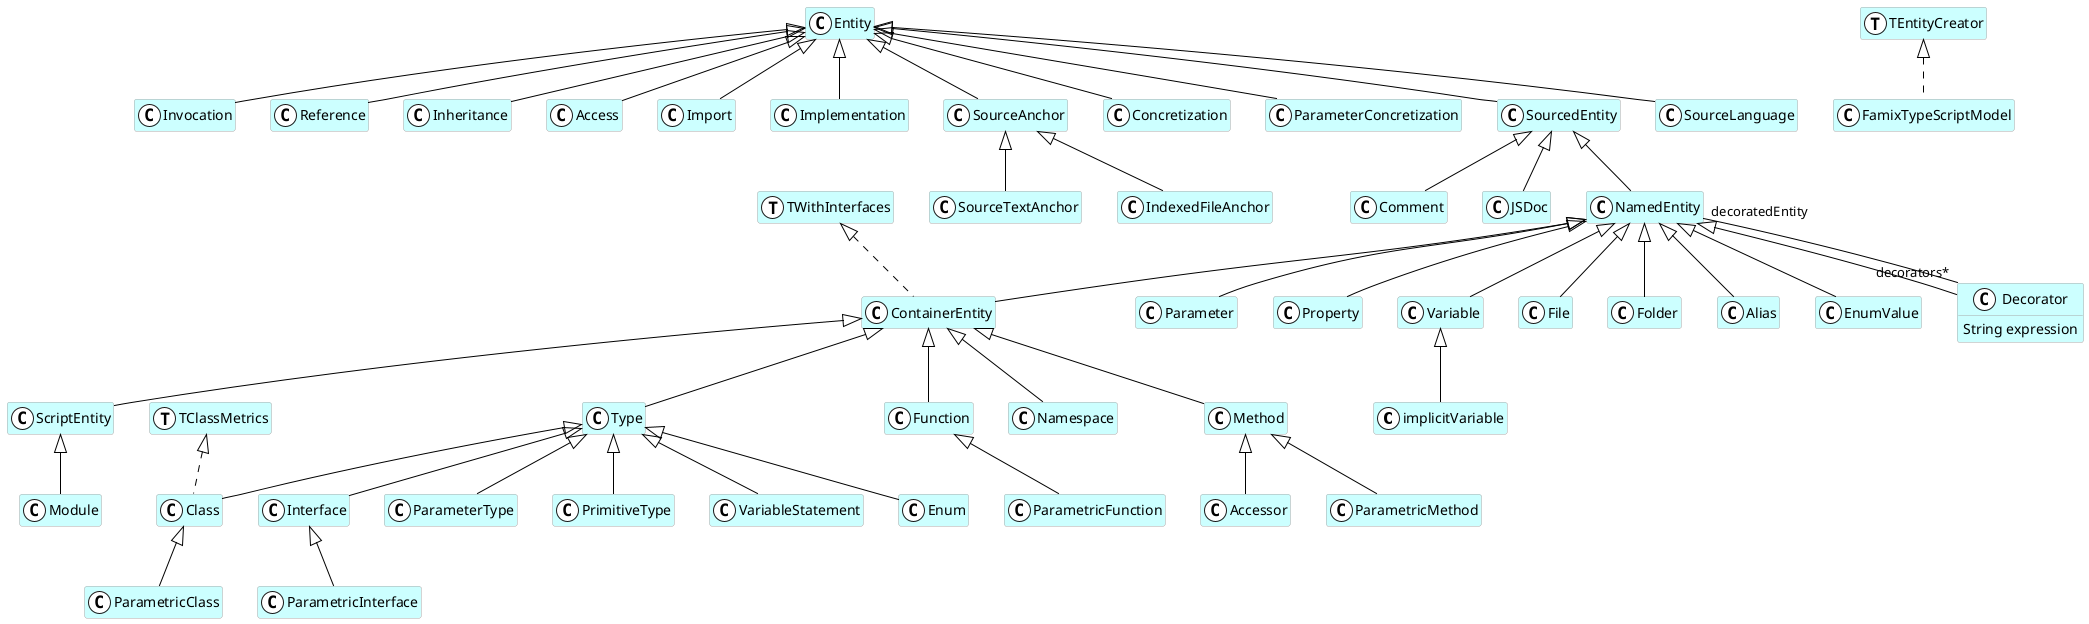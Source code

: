 @startumlhide empty membersskinparam class {  BackgroundColor white  ArrowColor black  BorderColor darkGray}class implicitVariable <<(C,white)>> #CCFFFF {}class TWithInterfaces <<(T,white)>> #CCFFFF {}class Invocation <<(C,white)>> #CCFFFF {}class Parameter <<(C,white)>> #CCFFFF {}class Namespace <<(C,white)>> #CCFFFF {}class FamixTypeScriptModel <<(C,white)>> #CCFFFF {}class SourceTextAnchor <<(C,white)>> #CCFFFF {}class Reference <<(C,white)>> #CCFFFF {}class PrimitiveType <<(C,white)>> #CCFFFF {}class Comment <<(C,white)>> #CCFFFF {}class Method <<(C,white)>> #CCFFFF {}class Decorator <<(C,white)>> #CCFFFF {  String expression}class Module <<(C,white)>> #CCFFFF {}class Inheritance <<(C,white)>> #CCFFFF {}class ScriptEntity <<(C,white)>> #CCFFFF {}class Property <<(C,white)>> #CCFFFF {}class TClassMetrics <<(T,white)>> #CCFFFF {}class Access <<(C,white)>> #CCFFFF {}class TEntityCreator <<(T,white)>> #CCFFFF {}class VariableStatement <<(C,white)>> #CCFFFF {}class Accessor <<(C,white)>> #CCFFFF {}class Variable <<(C,white)>> #CCFFFF {}class Import <<(C,white)>> #CCFFFF {}class Enum <<(C,white)>> #CCFFFF {}class Implementation <<(C,white)>> #CCFFFF {}class Interface <<(C,white)>> #CCFFFF {}class File <<(C,white)>> #CCFFFF {}class JSDoc <<(C,white)>> #CCFFFF {}class Folder <<(C,white)>> #CCFFFF {}class SourceAnchor <<(C,white)>> #CCFFFF {}class NamedEntity <<(C,white)>> #CCFFFF {}class Class <<(C,white)>> #CCFFFF {}class IndexedFileAnchor <<(C,white)>> #CCFFFF {}class Entity <<(C,white)>> #CCFFFF {}class ParametricInterface <<(C,white)>> #CCFFFF {}class ParametricFunction <<(C,white)>> #CCFFFF {}class ParametricMethod <<(C,white)>> #CCFFFF {}class Concretization <<(C,white)>> #CCFFFF {}class Type <<(C,white)>> #CCFFFF {}class Alias <<(C,white)>> #CCFFFF {}class EnumValue <<(C,white)>> #CCFFFF {}class ParameterConcretization <<(C,white)>> #CCFFFF {}class SourcedEntity <<(C,white)>> #CCFFFF {}class SourceLanguage <<(C,white)>> #CCFFFF {}class ParameterType <<(C,white)>> #CCFFFF {}class Function <<(C,white)>> #CCFFFF {}class ParametricClass <<(C,white)>> #CCFFFF {}class ContainerEntity <<(C,white)>> #CCFFFF {}Variable <|-- implicitVariableEntity <|-- InvocationNamedEntity <|-- ParameterContainerEntity <|-- NamespaceSourceAnchor <|-- SourceTextAnchorEntity <|-- ReferenceSourcedEntity <|-- CommentType <|-- PrimitiveTypeScriptEntity <|-- ModuleNamedEntity <|-- DecoratorContainerEntity <|-- MethodEntity <|-- InheritanceContainerEntity <|-- ScriptEntityNamedEntity <|-- PropertyEntity <|-- AccessType <|-- VariableStatementMethod <|-- AccessorNamedEntity <|-- VariableEntity <|-- ImportType <|-- EnumEntity <|-- ImplementationType <|-- InterfaceSourcedEntity <|-- JSDocNamedEntity <|-- FileNamedEntity <|-- FolderSourceAnchor <|-- IndexedFileAnchorEntity <|-- SourceAnchorFunction <|-- ParametricFunctionMethod <|-- ParametricMethodSourcedEntity <|-- NamedEntityType <|-- ClassInterface <|-- ParametricInterfaceEntity <|-- ConcretizationContainerEntity <|-- TypeNamedEntity <|-- AliasNamedEntity <|-- EnumValueEntity <|-- ParameterConcretizationEntity <|-- SourcedEntityEntity <|-- SourceLanguageType <|-- ParameterTypeContainerEntity <|-- FunctionClass <|-- ParametricClassNamedEntity <|-- ContainerEntityTEntityCreator <|.. FamixTypeScriptModelTClassMetrics <|.. ClassTWithInterfaces <|.. ContainerEntityDecorator "decorators*" -- "decoratedEntity" NamedEntity@enduml